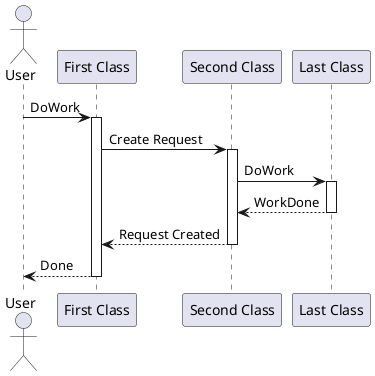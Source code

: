 @startuml

actor User
participant "First Class" as A
participant "Second Class" as B
participant "Last Class" as C

User -> A: DoWork
activate A

A -> B: Create Request
activate B

B -> C: DoWork
activate C
C --> B: WorkDone
deactivate C

B --> A: Request Created
deactivate B

A --> User: Done
deactivate A

@enduml
